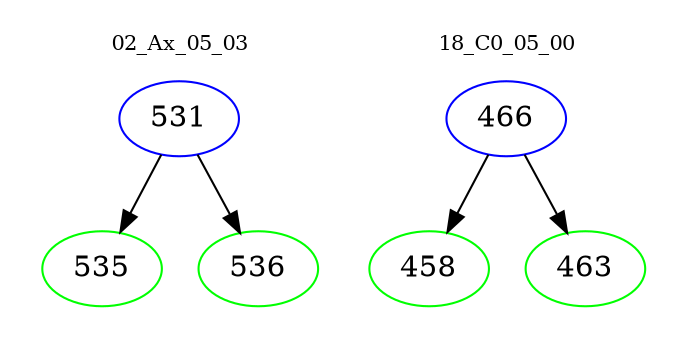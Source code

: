 digraph{
subgraph cluster_0 {
color = white
label = "02_Ax_05_03";
fontsize=10;
T0_531 [label="531", color="blue"]
T0_531 -> T0_535 [color="black"]
T0_535 [label="535", color="green"]
T0_531 -> T0_536 [color="black"]
T0_536 [label="536", color="green"]
}
subgraph cluster_1 {
color = white
label = "18_C0_05_00";
fontsize=10;
T1_466 [label="466", color="blue"]
T1_466 -> T1_458 [color="black"]
T1_458 [label="458", color="green"]
T1_466 -> T1_463 [color="black"]
T1_463 [label="463", color="green"]
}
}

